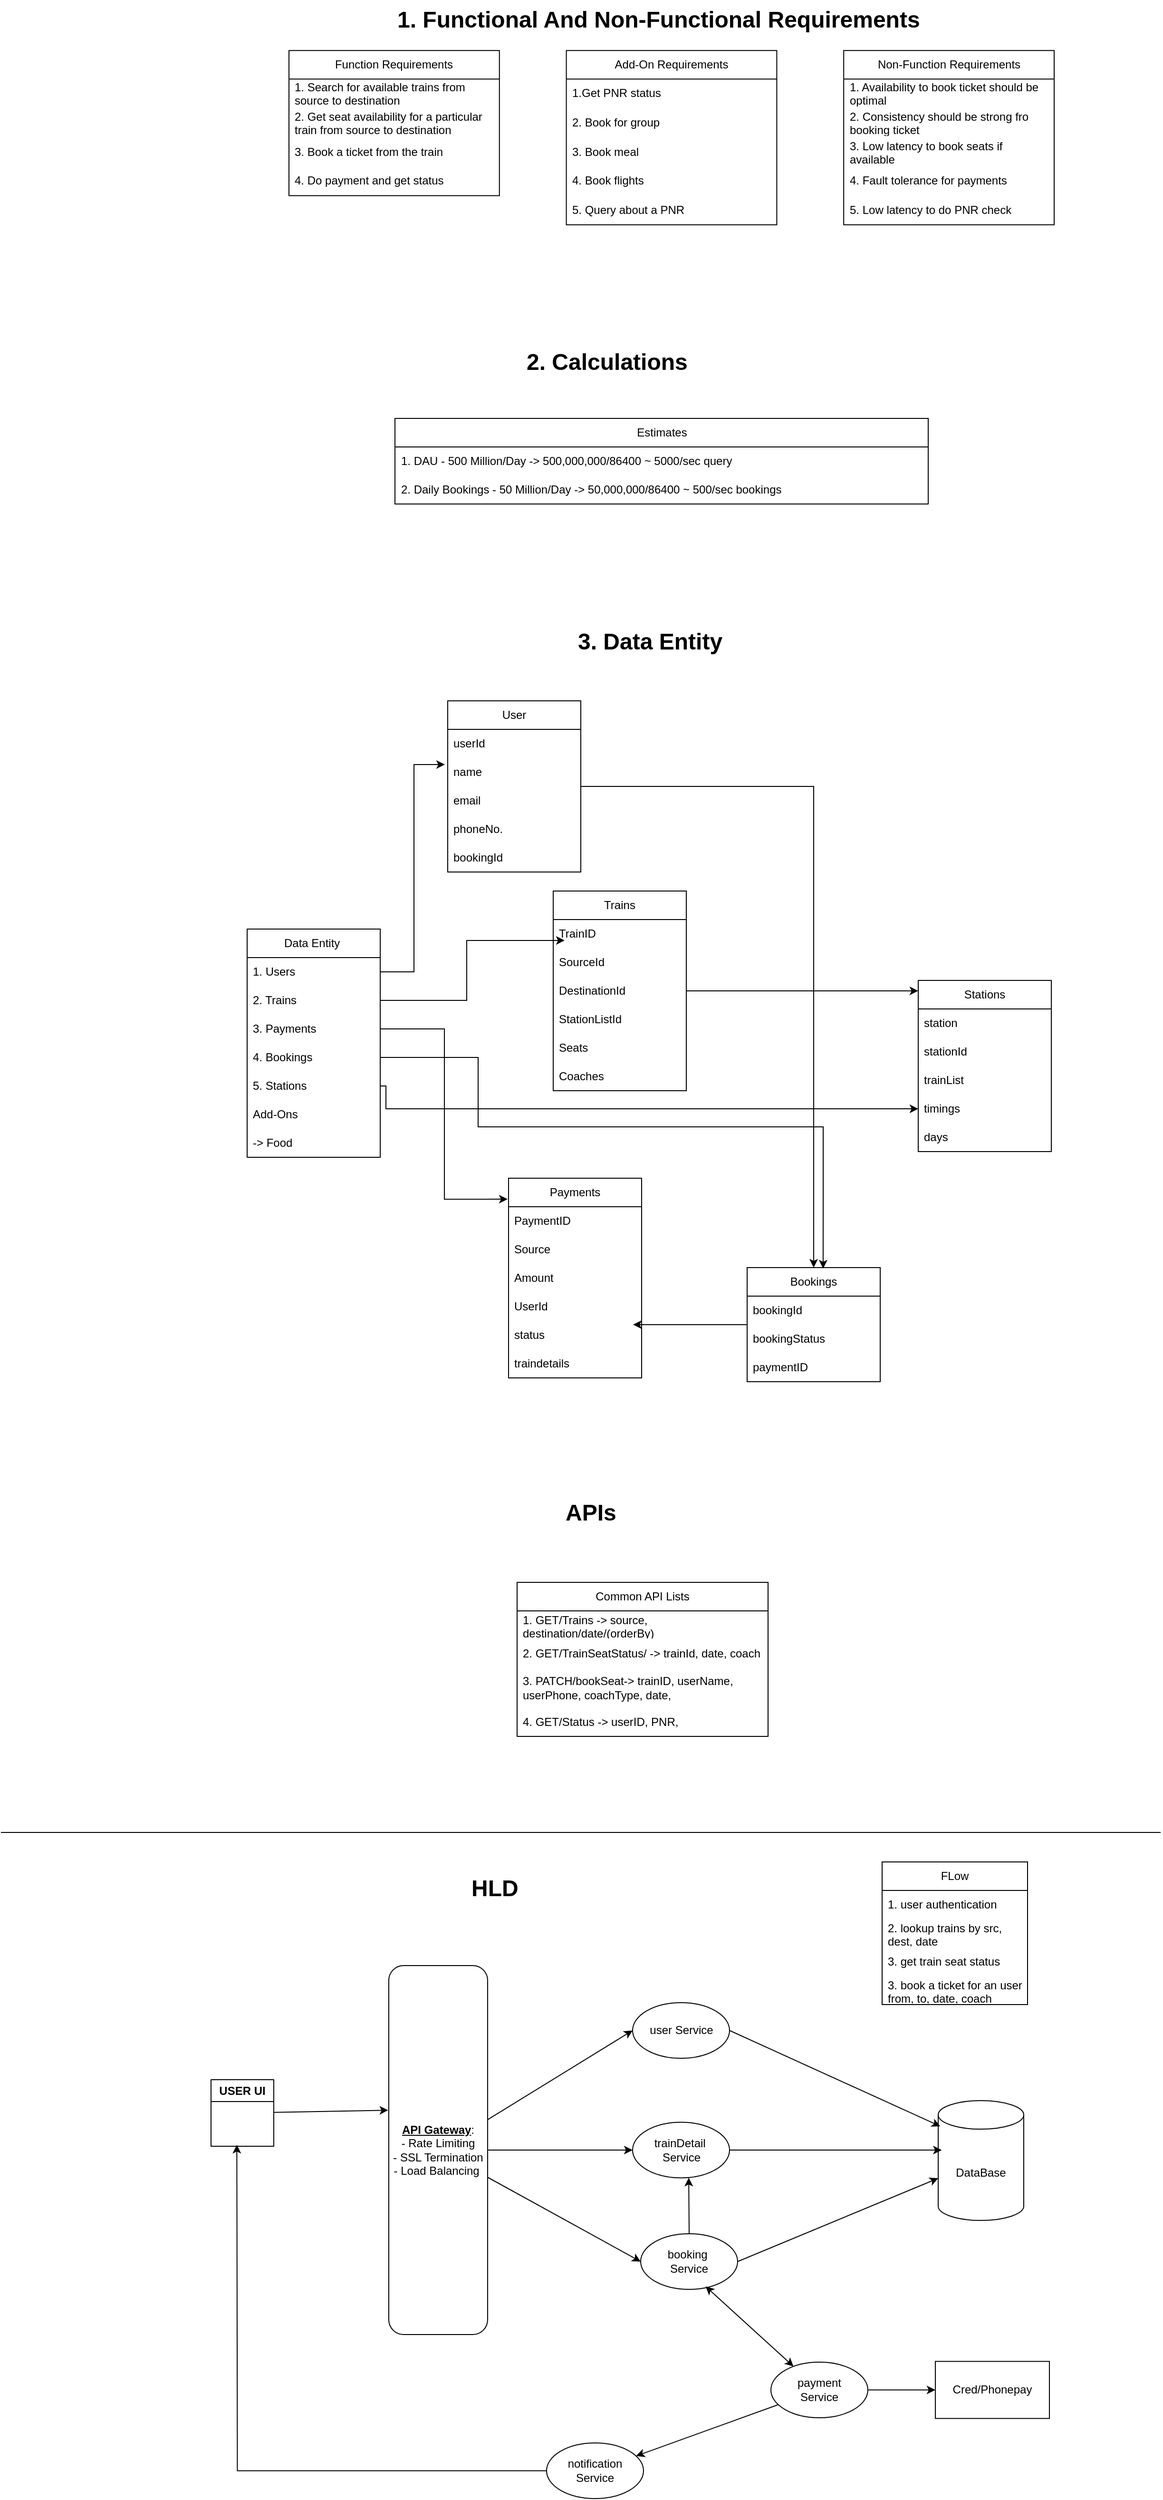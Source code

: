 <mxfile version="24.7.7">
  <diagram name="Page-1" id="ziR5YmkdtFhVkOkooitK">
    <mxGraphModel dx="4524" dy="660" grid="0" gridSize="10" guides="1" tooltips="1" connect="1" arrows="1" fold="1" page="1" pageScale="1" pageWidth="3300" pageHeight="4681" math="0" shadow="0">
      <root>
        <mxCell id="0" />
        <mxCell id="1" parent="0" />
        <mxCell id="uLvLsIyplxPANy-cenuT-41" value="" style="group" vertex="1" connectable="0" parent="1">
          <mxGeometry x="299" y="23" width="805" height="237" as="geometry" />
        </mxCell>
        <mxCell id="uLvLsIyplxPANy-cenuT-1" value="Function Requirements" style="swimlane;fontStyle=0;childLayout=stackLayout;horizontal=1;startSize=30;horizontalStack=0;resizeParent=1;resizeParentMax=0;resizeLast=0;collapsible=1;marginBottom=0;whiteSpace=wrap;html=1;" vertex="1" parent="uLvLsIyplxPANy-cenuT-41">
          <mxGeometry y="53.121" width="221.401" height="152.586" as="geometry">
            <mxRectangle x="553" y="134" width="155" height="30" as="alternateBounds" />
          </mxGeometry>
        </mxCell>
        <mxCell id="uLvLsIyplxPANy-cenuT-2" value="1. Search for available trains from source to destination&lt;div&gt;&lt;br&gt;&lt;/div&gt;" style="text;strokeColor=none;fillColor=none;align=left;verticalAlign=middle;spacingLeft=4;spacingRight=4;overflow=hidden;points=[[0,0.5],[1,0.5]];portConstraint=eastwest;rotatable=0;whiteSpace=wrap;html=1;" vertex="1" parent="uLvLsIyplxPANy-cenuT-1">
          <mxGeometry y="30" width="221.401" height="30.647" as="geometry" />
        </mxCell>
        <mxCell id="uLvLsIyplxPANy-cenuT-3" value="2. Get seat availability for a particular train from source to destination" style="text;strokeColor=none;fillColor=none;align=left;verticalAlign=middle;spacingLeft=4;spacingRight=4;overflow=hidden;points=[[0,0.5],[1,0.5]];portConstraint=eastwest;rotatable=0;whiteSpace=wrap;html=1;" vertex="1" parent="uLvLsIyplxPANy-cenuT-1">
          <mxGeometry y="60.647" width="221.401" height="30.647" as="geometry" />
        </mxCell>
        <mxCell id="uLvLsIyplxPANy-cenuT-10" value="3. Book a ticket from the train" style="text;strokeColor=none;fillColor=none;align=left;verticalAlign=middle;spacingLeft=4;spacingRight=4;overflow=hidden;points=[[0,0.5],[1,0.5]];portConstraint=eastwest;rotatable=0;whiteSpace=wrap;html=1;" vertex="1" parent="uLvLsIyplxPANy-cenuT-1">
          <mxGeometry y="91.293" width="221.401" height="30.647" as="geometry" />
        </mxCell>
        <mxCell id="uLvLsIyplxPANy-cenuT-12" value="4. Do payment and get status" style="text;strokeColor=none;fillColor=none;align=left;verticalAlign=middle;spacingLeft=4;spacingRight=4;overflow=hidden;points=[[0,0.5],[1,0.5]];portConstraint=eastwest;rotatable=0;whiteSpace=wrap;html=1;" vertex="1" parent="uLvLsIyplxPANy-cenuT-1">
          <mxGeometry y="121.94" width="221.401" height="30.647" as="geometry" />
        </mxCell>
        <mxCell id="uLvLsIyplxPANy-cenuT-15" value="Add-On Requirements" style="swimlane;fontStyle=0;childLayout=stackLayout;horizontal=1;startSize=30;horizontalStack=0;resizeParent=1;resizeParentMax=0;resizeLast=0;collapsible=1;marginBottom=0;whiteSpace=wrap;html=1;" vertex="1" parent="uLvLsIyplxPANy-cenuT-41">
          <mxGeometry x="291.8" y="53.121" width="221.401" height="183.233" as="geometry">
            <mxRectangle x="553" y="134" width="155" height="30" as="alternateBounds" />
          </mxGeometry>
        </mxCell>
        <mxCell id="uLvLsIyplxPANy-cenuT-16" value="&lt;div&gt;1.Get PNR status&lt;/div&gt;" style="text;strokeColor=none;fillColor=none;align=left;verticalAlign=middle;spacingLeft=4;spacingRight=4;overflow=hidden;points=[[0,0.5],[1,0.5]];portConstraint=eastwest;rotatable=0;whiteSpace=wrap;html=1;" vertex="1" parent="uLvLsIyplxPANy-cenuT-15">
          <mxGeometry y="30" width="221.401" height="30.647" as="geometry" />
        </mxCell>
        <mxCell id="uLvLsIyplxPANy-cenuT-17" value="2. Book for group" style="text;strokeColor=none;fillColor=none;align=left;verticalAlign=middle;spacingLeft=4;spacingRight=4;overflow=hidden;points=[[0,0.5],[1,0.5]];portConstraint=eastwest;rotatable=0;whiteSpace=wrap;html=1;" vertex="1" parent="uLvLsIyplxPANy-cenuT-15">
          <mxGeometry y="60.647" width="221.401" height="30.647" as="geometry" />
        </mxCell>
        <mxCell id="uLvLsIyplxPANy-cenuT-18" value="3. Book meal" style="text;strokeColor=none;fillColor=none;align=left;verticalAlign=middle;spacingLeft=4;spacingRight=4;overflow=hidden;points=[[0,0.5],[1,0.5]];portConstraint=eastwest;rotatable=0;whiteSpace=wrap;html=1;" vertex="1" parent="uLvLsIyplxPANy-cenuT-15">
          <mxGeometry y="91.293" width="221.401" height="30.647" as="geometry" />
        </mxCell>
        <mxCell id="uLvLsIyplxPANy-cenuT-19" value="4. Book flights" style="text;strokeColor=none;fillColor=none;align=left;verticalAlign=middle;spacingLeft=4;spacingRight=4;overflow=hidden;points=[[0,0.5],[1,0.5]];portConstraint=eastwest;rotatable=0;whiteSpace=wrap;html=1;" vertex="1" parent="uLvLsIyplxPANy-cenuT-15">
          <mxGeometry y="121.94" width="221.401" height="30.647" as="geometry" />
        </mxCell>
        <mxCell id="uLvLsIyplxPANy-cenuT-22" value="5. Query about a PNR" style="text;strokeColor=none;fillColor=none;align=left;verticalAlign=middle;spacingLeft=4;spacingRight=4;overflow=hidden;points=[[0,0.5],[1,0.5]];portConstraint=eastwest;rotatable=0;whiteSpace=wrap;html=1;" vertex="1" parent="uLvLsIyplxPANy-cenuT-15">
          <mxGeometry y="152.586" width="221.401" height="30.647" as="geometry" />
        </mxCell>
        <mxCell id="uLvLsIyplxPANy-cenuT-23" value="Non-Function Requirements" style="swimlane;fontStyle=0;childLayout=stackLayout;horizontal=1;startSize=30;horizontalStack=0;resizeParent=1;resizeParentMax=0;resizeLast=0;collapsible=1;marginBottom=0;whiteSpace=wrap;html=1;" vertex="1" parent="uLvLsIyplxPANy-cenuT-41">
          <mxGeometry x="583.599" y="53.121" width="221.401" height="183.233" as="geometry">
            <mxRectangle x="553" y="134" width="155" height="30" as="alternateBounds" />
          </mxGeometry>
        </mxCell>
        <mxCell id="uLvLsIyplxPANy-cenuT-24" value="&lt;div&gt;1. Availability to book ticket should be optimal&lt;/div&gt;" style="text;strokeColor=none;fillColor=none;align=left;verticalAlign=middle;spacingLeft=4;spacingRight=4;overflow=hidden;points=[[0,0.5],[1,0.5]];portConstraint=eastwest;rotatable=0;whiteSpace=wrap;html=1;" vertex="1" parent="uLvLsIyplxPANy-cenuT-23">
          <mxGeometry y="30" width="221.401" height="30.647" as="geometry" />
        </mxCell>
        <mxCell id="uLvLsIyplxPANy-cenuT-25" value="2. Consistency should be strong fro booking ticket" style="text;strokeColor=none;fillColor=none;align=left;verticalAlign=middle;spacingLeft=4;spacingRight=4;overflow=hidden;points=[[0,0.5],[1,0.5]];portConstraint=eastwest;rotatable=0;whiteSpace=wrap;html=1;" vertex="1" parent="uLvLsIyplxPANy-cenuT-23">
          <mxGeometry y="60.647" width="221.401" height="30.647" as="geometry" />
        </mxCell>
        <mxCell id="uLvLsIyplxPANy-cenuT-26" value="3. Low latency to book seats if available&amp;nbsp;" style="text;strokeColor=none;fillColor=none;align=left;verticalAlign=middle;spacingLeft=4;spacingRight=4;overflow=hidden;points=[[0,0.5],[1,0.5]];portConstraint=eastwest;rotatable=0;whiteSpace=wrap;html=1;" vertex="1" parent="uLvLsIyplxPANy-cenuT-23">
          <mxGeometry y="91.293" width="221.401" height="30.647" as="geometry" />
        </mxCell>
        <mxCell id="uLvLsIyplxPANy-cenuT-27" value="4. Fault tolerance for payments" style="text;strokeColor=none;fillColor=none;align=left;verticalAlign=middle;spacingLeft=4;spacingRight=4;overflow=hidden;points=[[0,0.5],[1,0.5]];portConstraint=eastwest;rotatable=0;whiteSpace=wrap;html=1;" vertex="1" parent="uLvLsIyplxPANy-cenuT-23">
          <mxGeometry y="121.94" width="221.401" height="30.647" as="geometry" />
        </mxCell>
        <mxCell id="uLvLsIyplxPANy-cenuT-28" value="5. Low latency to do PNR check" style="text;strokeColor=none;fillColor=none;align=left;verticalAlign=middle;spacingLeft=4;spacingRight=4;overflow=hidden;points=[[0,0.5],[1,0.5]];portConstraint=eastwest;rotatable=0;whiteSpace=wrap;html=1;" vertex="1" parent="uLvLsIyplxPANy-cenuT-23">
          <mxGeometry y="152.586" width="221.401" height="30.647" as="geometry" />
        </mxCell>
        <mxCell id="uLvLsIyplxPANy-cenuT-40" value="&lt;h1 style=&quot;margin-top: 0px;&quot;&gt;1. Functional And Non-Functional Requirements&lt;/h1&gt;" style="text;html=1;whiteSpace=wrap;overflow=hidden;rounded=0;movable=0;resizable=0;rotatable=0;deletable=0;editable=0;locked=1;connectable=0;" vertex="1" parent="uLvLsIyplxPANy-cenuT-41">
          <mxGeometry x="112" width="571" height="120" as="geometry" />
        </mxCell>
        <mxCell id="uLvLsIyplxPANy-cenuT-136" value="" style="group" vertex="1" connectable="0" parent="1">
          <mxGeometry x="255" y="677" width="846" height="799" as="geometry" />
        </mxCell>
        <mxCell id="uLvLsIyplxPANy-cenuT-47" value="&lt;h1 style=&quot;margin-top: 0px;&quot;&gt;3. Data Entity&lt;/h1&gt;" style="text;html=1;whiteSpace=wrap;overflow=hidden;rounded=0;" vertex="1" parent="uLvLsIyplxPANy-cenuT-136">
          <mxGeometry x="346" width="180" height="120" as="geometry" />
        </mxCell>
        <mxCell id="uLvLsIyplxPANy-cenuT-51" value="Data Entity&amp;nbsp;" style="swimlane;fontStyle=0;childLayout=stackLayout;horizontal=1;startSize=30;horizontalStack=0;resizeParent=1;resizeParentMax=0;resizeLast=0;collapsible=1;marginBottom=0;whiteSpace=wrap;html=1;" vertex="1" parent="uLvLsIyplxPANy-cenuT-136">
          <mxGeometry y="323" width="140" height="240" as="geometry" />
        </mxCell>
        <mxCell id="uLvLsIyplxPANy-cenuT-52" value="1. Users" style="text;strokeColor=none;fillColor=none;align=left;verticalAlign=middle;spacingLeft=4;spacingRight=4;overflow=hidden;points=[[0,0.5],[1,0.5]];portConstraint=eastwest;rotatable=0;whiteSpace=wrap;html=1;" vertex="1" parent="uLvLsIyplxPANy-cenuT-51">
          <mxGeometry y="30" width="140" height="30" as="geometry" />
        </mxCell>
        <mxCell id="uLvLsIyplxPANy-cenuT-55" value="2. Trains" style="text;strokeColor=none;fillColor=none;align=left;verticalAlign=middle;spacingLeft=4;spacingRight=4;overflow=hidden;points=[[0,0.5],[1,0.5]];portConstraint=eastwest;rotatable=0;whiteSpace=wrap;html=1;" vertex="1" parent="uLvLsIyplxPANy-cenuT-51">
          <mxGeometry y="60" width="140" height="30" as="geometry" />
        </mxCell>
        <mxCell id="uLvLsIyplxPANy-cenuT-56" value="3. Payments" style="text;strokeColor=none;fillColor=none;align=left;verticalAlign=middle;spacingLeft=4;spacingRight=4;overflow=hidden;points=[[0,0.5],[1,0.5]];portConstraint=eastwest;rotatable=0;whiteSpace=wrap;html=1;" vertex="1" parent="uLvLsIyplxPANy-cenuT-51">
          <mxGeometry y="90" width="140" height="30" as="geometry" />
        </mxCell>
        <mxCell id="uLvLsIyplxPANy-cenuT-53" value="4. Bookings" style="text;strokeColor=none;fillColor=none;align=left;verticalAlign=middle;spacingLeft=4;spacingRight=4;overflow=hidden;points=[[0,0.5],[1,0.5]];portConstraint=eastwest;rotatable=0;whiteSpace=wrap;html=1;" vertex="1" parent="uLvLsIyplxPANy-cenuT-51">
          <mxGeometry y="120" width="140" height="30" as="geometry" />
        </mxCell>
        <mxCell id="uLvLsIyplxPANy-cenuT-84" value="5. Stations" style="text;strokeColor=none;fillColor=none;align=left;verticalAlign=middle;spacingLeft=4;spacingRight=4;overflow=hidden;points=[[0,0.5],[1,0.5]];portConstraint=eastwest;rotatable=0;whiteSpace=wrap;html=1;" vertex="1" parent="uLvLsIyplxPANy-cenuT-51">
          <mxGeometry y="150" width="140" height="30" as="geometry" />
        </mxCell>
        <mxCell id="uLvLsIyplxPANy-cenuT-54" value="Add-Ons" style="text;strokeColor=none;fillColor=none;align=left;verticalAlign=middle;spacingLeft=4;spacingRight=4;overflow=hidden;points=[[0,0.5],[1,0.5]];portConstraint=eastwest;rotatable=0;whiteSpace=wrap;html=1;" vertex="1" parent="uLvLsIyplxPANy-cenuT-51">
          <mxGeometry y="180" width="140" height="30" as="geometry" />
        </mxCell>
        <mxCell id="uLvLsIyplxPANy-cenuT-57" value="-&amp;gt; Food&lt;span style=&quot;color: rgba(0, 0, 0, 0); font-family: monospace; font-size: 0px; text-wrap: nowrap;&quot;&gt;%3CmxGraphModel%3E%3Croot%3E%3CmxCell%20id%3D%220%22%2F%3E%3CmxCell%20id%3D%221%22%20parent%3D%220%22%2F%3E%3CmxCell%20id%3D%222%22%20value%3D%22%26lt%3Bh1%20style%3D%26quot%3Bmargin-top%3A%200px%3B%26quot%3B%26gt%3B2.%20Calculations%26lt%3B%2Fh1%26gt%3B%22%20style%3D%22text%3Bhtml%3D1%3BwhiteSpace%3Dwrap%3Boverflow%3Dhidden%3Brounded%3D0%3B%22%20vertex%3D%221%22%20parent%3D%221%22%3E%3CmxGeometry%20x%3D%22546%22%20y%3D%22352%22%20width%3D%22180%22%20height%3D%22120%22%20as%3D%22geometry%22%2F%3E%3C%2FmxCell%3E%3CmxCell%20id%3D%223%22%20value%3D%22Estimates%22%20style%3D%22swimlane%3BfontStyle%3D0%3BchildLayout%3DstackLayout%3Bhorizontal%3D1%3BstartSize%3D30%3BhorizontalStack%3D0%3BresizeParent%3D1%3BresizeParentMax%3D0%3BresizeLast%3D0%3Bcollapsible%3D1%3BmarginBottom%3D0%3BwhiteSpace%3Dwrap%3Bhtml%3D1%3B%22%20vertex%3D%221%22%20parent%3D%221%22%3E%3CmxGeometry%20x%3D%22410%22%20y%3D%22432%22%20width%3D%22561%22%20height%3D%2290%22%20as%3D%22geometry%22%2F%3E%3C%2FmxCell%3E%3CmxCell%20id%3D%224%22%20value%3D%221.%20DAU%20-%20500%20Million%2FDay%20-%26amp%3Bgt%3B%20500%2C000%2C000%2F86400%20~%205000%2Fsec%20query%22%20style%3D%22text%3BstrokeColor%3Dnone%3BfillColor%3Dnone%3Balign%3Dleft%3BverticalAlign%3Dmiddle%3BspacingLeft%3D4%3BspacingRight%3D4%3Boverflow%3Dhidden%3Bpoints%3D%5B%5B0%2C0.5%5D%2C%5B1%2C0.5%5D%5D%3BportConstraint%3Deastwest%3Brotatable%3D0%3BwhiteSpace%3Dwrap%3Bhtml%3D1%3B%22%20vertex%3D%221%22%20parent%3D%223%22%3E%3CmxGeometry%20y%3D%2230%22%20width%3D%22561%22%20height%3D%2230%22%20as%3D%22geometry%22%2F%3E%3C%2FmxCell%3E%3CmxCell%20id%3D%225%22%20value%3D%222.%20Daily%20Bookings%20-%2050%20Million%2FDay%20-%26amp%3Bgt%3B%2050%2C000%2C000%2F86400%20~%20500%2Fsec%20bookings%22%20style%3D%22text%3BstrokeColor%3Dnone%3BfillColor%3Dnone%3Balign%3Dleft%3BverticalAlign%3Dmiddle%3BspacingLeft%3D4%3BspacingRight%3D4%3Boverflow%3Dhidden%3Bpoints%3D%5B%5B0%2C0.5%5D%2C%5B1%2C0.5%5D%5D%3BportConstraint%3Deastwest%3Brotatable%3D0%3BwhiteSpace%3Dwrap%3Bhtml%3D1%3B%22%20vertex%3D%221%22%20parent%3D%223%22%3E%3CmxGeometry%20y%3D%2260%22%20width%3D%22561%22%20height%3D%2230%22%20as%3D%22geometry%22%2F%3E%3C%2FmxCell%3E%3C%2Froot%3E%3C%2FmxGraphModel%3E&lt;/span&gt;" style="text;strokeColor=none;fillColor=none;align=left;verticalAlign=middle;spacingLeft=4;spacingRight=4;overflow=hidden;points=[[0,0.5],[1,0.5]];portConstraint=eastwest;rotatable=0;whiteSpace=wrap;html=1;" vertex="1" parent="uLvLsIyplxPANy-cenuT-51">
          <mxGeometry y="210" width="140" height="30" as="geometry" />
        </mxCell>
        <mxCell id="uLvLsIyplxPANy-cenuT-127" style="edgeStyle=orthogonalEdgeStyle;rounded=0;orthogonalLoop=1;jettySize=auto;html=1;" edge="1" parent="uLvLsIyplxPANy-cenuT-136" source="uLvLsIyplxPANy-cenuT-74" target="uLvLsIyplxPANy-cenuT-108">
          <mxGeometry relative="1" as="geometry">
            <mxPoint x="586" y="672" as="targetPoint" />
          </mxGeometry>
        </mxCell>
        <mxCell id="uLvLsIyplxPANy-cenuT-74" value="User" style="swimlane;fontStyle=0;childLayout=stackLayout;horizontal=1;startSize=30;horizontalStack=0;resizeParent=1;resizeParentMax=0;resizeLast=0;collapsible=1;marginBottom=0;whiteSpace=wrap;html=1;" vertex="1" parent="uLvLsIyplxPANy-cenuT-136">
          <mxGeometry x="211" y="83" width="140" height="180" as="geometry" />
        </mxCell>
        <mxCell id="uLvLsIyplxPANy-cenuT-78" value="userId" style="text;strokeColor=none;fillColor=none;align=left;verticalAlign=middle;spacingLeft=4;spacingRight=4;overflow=hidden;points=[[0,0.5],[1,0.5]];portConstraint=eastwest;rotatable=0;whiteSpace=wrap;html=1;" vertex="1" parent="uLvLsIyplxPANy-cenuT-74">
          <mxGeometry y="30" width="140" height="30" as="geometry" />
        </mxCell>
        <mxCell id="uLvLsIyplxPANy-cenuT-75" value="name" style="text;strokeColor=none;fillColor=none;align=left;verticalAlign=middle;spacingLeft=4;spacingRight=4;overflow=hidden;points=[[0,0.5],[1,0.5]];portConstraint=eastwest;rotatable=0;whiteSpace=wrap;html=1;" vertex="1" parent="uLvLsIyplxPANy-cenuT-74">
          <mxGeometry y="60" width="140" height="30" as="geometry" />
        </mxCell>
        <mxCell id="uLvLsIyplxPANy-cenuT-76" value="email" style="text;strokeColor=none;fillColor=none;align=left;verticalAlign=middle;spacingLeft=4;spacingRight=4;overflow=hidden;points=[[0,0.5],[1,0.5]];portConstraint=eastwest;rotatable=0;whiteSpace=wrap;html=1;" vertex="1" parent="uLvLsIyplxPANy-cenuT-74">
          <mxGeometry y="90" width="140" height="30" as="geometry" />
        </mxCell>
        <mxCell id="uLvLsIyplxPANy-cenuT-114" value="phoneNo." style="text;strokeColor=none;fillColor=none;align=left;verticalAlign=middle;spacingLeft=4;spacingRight=4;overflow=hidden;points=[[0,0.5],[1,0.5]];portConstraint=eastwest;rotatable=0;whiteSpace=wrap;html=1;" vertex="1" parent="uLvLsIyplxPANy-cenuT-74">
          <mxGeometry y="120" width="140" height="30" as="geometry" />
        </mxCell>
        <mxCell id="uLvLsIyplxPANy-cenuT-77" value="bookingId" style="text;strokeColor=none;fillColor=none;align=left;verticalAlign=middle;spacingLeft=4;spacingRight=4;overflow=hidden;points=[[0,0.5],[1,0.5]];portConstraint=eastwest;rotatable=0;whiteSpace=wrap;html=1;" vertex="1" parent="uLvLsIyplxPANy-cenuT-74">
          <mxGeometry y="150" width="140" height="30" as="geometry" />
        </mxCell>
        <mxCell id="uLvLsIyplxPANy-cenuT-79" value="Trains" style="swimlane;fontStyle=0;childLayout=stackLayout;horizontal=1;startSize=30;horizontalStack=0;resizeParent=1;resizeParentMax=0;resizeLast=0;collapsible=1;marginBottom=0;whiteSpace=wrap;html=1;" vertex="1" parent="uLvLsIyplxPANy-cenuT-136">
          <mxGeometry x="322" y="283" width="140" height="210" as="geometry" />
        </mxCell>
        <mxCell id="uLvLsIyplxPANy-cenuT-80" value="TrainID" style="text;strokeColor=none;fillColor=none;align=left;verticalAlign=middle;spacingLeft=4;spacingRight=4;overflow=hidden;points=[[0,0.5],[1,0.5]];portConstraint=eastwest;rotatable=0;whiteSpace=wrap;html=1;" vertex="1" parent="uLvLsIyplxPANy-cenuT-79">
          <mxGeometry y="30" width="140" height="30" as="geometry" />
        </mxCell>
        <mxCell id="uLvLsIyplxPANy-cenuT-81" value="SourceId" style="text;strokeColor=none;fillColor=none;align=left;verticalAlign=middle;spacingLeft=4;spacingRight=4;overflow=hidden;points=[[0,0.5],[1,0.5]];portConstraint=eastwest;rotatable=0;whiteSpace=wrap;html=1;" vertex="1" parent="uLvLsIyplxPANy-cenuT-79">
          <mxGeometry y="60" width="140" height="30" as="geometry" />
        </mxCell>
        <mxCell id="uLvLsIyplxPANy-cenuT-82" value="DestinationId" style="text;strokeColor=none;fillColor=none;align=left;verticalAlign=middle;spacingLeft=4;spacingRight=4;overflow=hidden;points=[[0,0.5],[1,0.5]];portConstraint=eastwest;rotatable=0;whiteSpace=wrap;html=1;" vertex="1" parent="uLvLsIyplxPANy-cenuT-79">
          <mxGeometry y="90" width="140" height="30" as="geometry" />
        </mxCell>
        <mxCell id="uLvLsIyplxPANy-cenuT-83" value="StationListId" style="text;strokeColor=none;fillColor=none;align=left;verticalAlign=middle;spacingLeft=4;spacingRight=4;overflow=hidden;points=[[0,0.5],[1,0.5]];portConstraint=eastwest;rotatable=0;whiteSpace=wrap;html=1;" vertex="1" parent="uLvLsIyplxPANy-cenuT-79">
          <mxGeometry y="120" width="140" height="30" as="geometry" />
        </mxCell>
        <mxCell id="uLvLsIyplxPANy-cenuT-85" value="Seats" style="text;strokeColor=none;fillColor=none;align=left;verticalAlign=middle;spacingLeft=4;spacingRight=4;overflow=hidden;points=[[0,0.5],[1,0.5]];portConstraint=eastwest;rotatable=0;whiteSpace=wrap;html=1;" vertex="1" parent="uLvLsIyplxPANy-cenuT-79">
          <mxGeometry y="150" width="140" height="30" as="geometry" />
        </mxCell>
        <mxCell id="uLvLsIyplxPANy-cenuT-92" value="Coaches" style="text;strokeColor=none;fillColor=none;align=left;verticalAlign=middle;spacingLeft=4;spacingRight=4;overflow=hidden;points=[[0,0.5],[1,0.5]];portConstraint=eastwest;rotatable=0;whiteSpace=wrap;html=1;" vertex="1" parent="uLvLsIyplxPANy-cenuT-79">
          <mxGeometry y="180" width="140" height="30" as="geometry" />
        </mxCell>
        <mxCell id="uLvLsIyplxPANy-cenuT-94" value="Payments" style="swimlane;fontStyle=0;childLayout=stackLayout;horizontal=1;startSize=30;horizontalStack=0;resizeParent=1;resizeParentMax=0;resizeLast=0;collapsible=1;marginBottom=0;whiteSpace=wrap;html=1;" vertex="1" parent="uLvLsIyplxPANy-cenuT-136">
          <mxGeometry x="275" y="585" width="140" height="210" as="geometry" />
        </mxCell>
        <mxCell id="uLvLsIyplxPANy-cenuT-95" value="PaymentID" style="text;strokeColor=none;fillColor=none;align=left;verticalAlign=middle;spacingLeft=4;spacingRight=4;overflow=hidden;points=[[0,0.5],[1,0.5]];portConstraint=eastwest;rotatable=0;whiteSpace=wrap;html=1;" vertex="1" parent="uLvLsIyplxPANy-cenuT-94">
          <mxGeometry y="30" width="140" height="30" as="geometry" />
        </mxCell>
        <mxCell id="uLvLsIyplxPANy-cenuT-96" value="Source" style="text;strokeColor=none;fillColor=none;align=left;verticalAlign=middle;spacingLeft=4;spacingRight=4;overflow=hidden;points=[[0,0.5],[1,0.5]];portConstraint=eastwest;rotatable=0;whiteSpace=wrap;html=1;" vertex="1" parent="uLvLsIyplxPANy-cenuT-94">
          <mxGeometry y="60" width="140" height="30" as="geometry" />
        </mxCell>
        <mxCell id="uLvLsIyplxPANy-cenuT-97" value="Amount" style="text;strokeColor=none;fillColor=none;align=left;verticalAlign=middle;spacingLeft=4;spacingRight=4;overflow=hidden;points=[[0,0.5],[1,0.5]];portConstraint=eastwest;rotatable=0;whiteSpace=wrap;html=1;" vertex="1" parent="uLvLsIyplxPANy-cenuT-94">
          <mxGeometry y="90" width="140" height="30" as="geometry" />
        </mxCell>
        <mxCell id="uLvLsIyplxPANy-cenuT-98" value="UserId" style="text;strokeColor=none;fillColor=none;align=left;verticalAlign=middle;spacingLeft=4;spacingRight=4;overflow=hidden;points=[[0,0.5],[1,0.5]];portConstraint=eastwest;rotatable=0;whiteSpace=wrap;html=1;" vertex="1" parent="uLvLsIyplxPANy-cenuT-94">
          <mxGeometry y="120" width="140" height="30" as="geometry" />
        </mxCell>
        <mxCell id="uLvLsIyplxPANy-cenuT-99" value="status" style="text;strokeColor=none;fillColor=none;align=left;verticalAlign=middle;spacingLeft=4;spacingRight=4;overflow=hidden;points=[[0,0.5],[1,0.5]];portConstraint=eastwest;rotatable=0;whiteSpace=wrap;html=1;" vertex="1" parent="uLvLsIyplxPANy-cenuT-94">
          <mxGeometry y="150" width="140" height="30" as="geometry" />
        </mxCell>
        <mxCell id="uLvLsIyplxPANy-cenuT-100" value="traindetails" style="text;strokeColor=none;fillColor=none;align=left;verticalAlign=middle;spacingLeft=4;spacingRight=4;overflow=hidden;points=[[0,0.5],[1,0.5]];portConstraint=eastwest;rotatable=0;whiteSpace=wrap;html=1;" vertex="1" parent="uLvLsIyplxPANy-cenuT-94">
          <mxGeometry y="180" width="140" height="30" as="geometry" />
        </mxCell>
        <mxCell id="uLvLsIyplxPANy-cenuT-101" value="Stations" style="swimlane;fontStyle=0;childLayout=stackLayout;horizontal=1;startSize=30;horizontalStack=0;resizeParent=1;resizeParentMax=0;resizeLast=0;collapsible=1;marginBottom=0;whiteSpace=wrap;html=1;" vertex="1" parent="uLvLsIyplxPANy-cenuT-136">
          <mxGeometry x="706" y="377" width="140" height="180" as="geometry" />
        </mxCell>
        <mxCell id="uLvLsIyplxPANy-cenuT-102" value="station" style="text;strokeColor=none;fillColor=none;align=left;verticalAlign=middle;spacingLeft=4;spacingRight=4;overflow=hidden;points=[[0,0.5],[1,0.5]];portConstraint=eastwest;rotatable=0;whiteSpace=wrap;html=1;" vertex="1" parent="uLvLsIyplxPANy-cenuT-101">
          <mxGeometry y="30" width="140" height="30" as="geometry" />
        </mxCell>
        <mxCell id="uLvLsIyplxPANy-cenuT-103" value="stationId" style="text;strokeColor=none;fillColor=none;align=left;verticalAlign=middle;spacingLeft=4;spacingRight=4;overflow=hidden;points=[[0,0.5],[1,0.5]];portConstraint=eastwest;rotatable=0;whiteSpace=wrap;html=1;" vertex="1" parent="uLvLsIyplxPANy-cenuT-101">
          <mxGeometry y="60" width="140" height="30" as="geometry" />
        </mxCell>
        <mxCell id="uLvLsIyplxPANy-cenuT-104" value="trainList" style="text;strokeColor=none;fillColor=none;align=left;verticalAlign=middle;spacingLeft=4;spacingRight=4;overflow=hidden;points=[[0,0.5],[1,0.5]];portConstraint=eastwest;rotatable=0;whiteSpace=wrap;html=1;" vertex="1" parent="uLvLsIyplxPANy-cenuT-101">
          <mxGeometry y="90" width="140" height="30" as="geometry" />
        </mxCell>
        <mxCell id="uLvLsIyplxPANy-cenuT-105" value="timings" style="text;strokeColor=none;fillColor=none;align=left;verticalAlign=middle;spacingLeft=4;spacingRight=4;overflow=hidden;points=[[0,0.5],[1,0.5]];portConstraint=eastwest;rotatable=0;whiteSpace=wrap;html=1;" vertex="1" parent="uLvLsIyplxPANy-cenuT-101">
          <mxGeometry y="120" width="140" height="30" as="geometry" />
        </mxCell>
        <mxCell id="uLvLsIyplxPANy-cenuT-106" value="days" style="text;strokeColor=none;fillColor=none;align=left;verticalAlign=middle;spacingLeft=4;spacingRight=4;overflow=hidden;points=[[0,0.5],[1,0.5]];portConstraint=eastwest;rotatable=0;whiteSpace=wrap;html=1;" vertex="1" parent="uLvLsIyplxPANy-cenuT-101">
          <mxGeometry y="150" width="140" height="30" as="geometry" />
        </mxCell>
        <mxCell id="uLvLsIyplxPANy-cenuT-108" value="Bookings" style="swimlane;fontStyle=0;childLayout=stackLayout;horizontal=1;startSize=30;horizontalStack=0;resizeParent=1;resizeParentMax=0;resizeLast=0;collapsible=1;marginBottom=0;whiteSpace=wrap;html=1;" vertex="1" parent="uLvLsIyplxPANy-cenuT-136">
          <mxGeometry x="526" y="679" width="140" height="120" as="geometry" />
        </mxCell>
        <mxCell id="uLvLsIyplxPANy-cenuT-109" value="bookingId" style="text;strokeColor=none;fillColor=none;align=left;verticalAlign=middle;spacingLeft=4;spacingRight=4;overflow=hidden;points=[[0,0.5],[1,0.5]];portConstraint=eastwest;rotatable=0;whiteSpace=wrap;html=1;" vertex="1" parent="uLvLsIyplxPANy-cenuT-108">
          <mxGeometry y="30" width="140" height="30" as="geometry" />
        </mxCell>
        <mxCell id="uLvLsIyplxPANy-cenuT-110" value="bookingStatus" style="text;strokeColor=none;fillColor=none;align=left;verticalAlign=middle;spacingLeft=4;spacingRight=4;overflow=hidden;points=[[0,0.5],[1,0.5]];portConstraint=eastwest;rotatable=0;whiteSpace=wrap;html=1;" vertex="1" parent="uLvLsIyplxPANy-cenuT-108">
          <mxGeometry y="60" width="140" height="30" as="geometry" />
        </mxCell>
        <mxCell id="uLvLsIyplxPANy-cenuT-115" value="paymentID" style="text;strokeColor=none;fillColor=none;align=left;verticalAlign=middle;spacingLeft=4;spacingRight=4;overflow=hidden;points=[[0,0.5],[1,0.5]];portConstraint=eastwest;rotatable=0;whiteSpace=wrap;html=1;" vertex="1" parent="uLvLsIyplxPANy-cenuT-108">
          <mxGeometry y="90" width="140" height="30" as="geometry" />
        </mxCell>
        <mxCell id="uLvLsIyplxPANy-cenuT-122" style="edgeStyle=orthogonalEdgeStyle;rounded=0;orthogonalLoop=1;jettySize=auto;html=1;entryX=-0.021;entryY=0.233;entryDx=0;entryDy=0;entryPerimeter=0;" edge="1" parent="uLvLsIyplxPANy-cenuT-136" source="uLvLsIyplxPANy-cenuT-52" target="uLvLsIyplxPANy-cenuT-75">
          <mxGeometry relative="1" as="geometry" />
        </mxCell>
        <mxCell id="uLvLsIyplxPANy-cenuT-123" style="edgeStyle=orthogonalEdgeStyle;rounded=0;orthogonalLoop=1;jettySize=auto;html=1;entryX=0.086;entryY=0.733;entryDx=0;entryDy=0;entryPerimeter=0;" edge="1" parent="uLvLsIyplxPANy-cenuT-136" source="uLvLsIyplxPANy-cenuT-55" target="uLvLsIyplxPANy-cenuT-80">
          <mxGeometry relative="1" as="geometry" />
        </mxCell>
        <mxCell id="uLvLsIyplxPANy-cenuT-124" style="edgeStyle=orthogonalEdgeStyle;rounded=0;orthogonalLoop=1;jettySize=auto;html=1;entryX=-0.007;entryY=0.105;entryDx=0;entryDy=0;entryPerimeter=0;" edge="1" parent="uLvLsIyplxPANy-cenuT-136" source="uLvLsIyplxPANy-cenuT-56" target="uLvLsIyplxPANy-cenuT-94">
          <mxGeometry relative="1" as="geometry" />
        </mxCell>
        <mxCell id="uLvLsIyplxPANy-cenuT-125" style="edgeStyle=orthogonalEdgeStyle;rounded=0;orthogonalLoop=1;jettySize=auto;html=1;entryX=0.571;entryY=0.008;entryDx=0;entryDy=0;entryPerimeter=0;" edge="1" parent="uLvLsIyplxPANy-cenuT-136" source="uLvLsIyplxPANy-cenuT-53" target="uLvLsIyplxPANy-cenuT-108">
          <mxGeometry relative="1" as="geometry">
            <mxPoint x="588" y="583" as="targetPoint" />
            <Array as="points">
              <mxPoint x="243" y="458" />
              <mxPoint x="243" y="531" />
              <mxPoint x="606" y="531" />
              <mxPoint x="606" y="603" />
            </Array>
          </mxGeometry>
        </mxCell>
        <mxCell id="uLvLsIyplxPANy-cenuT-126" style="edgeStyle=orthogonalEdgeStyle;rounded=0;orthogonalLoop=1;jettySize=auto;html=1;entryX=0;entryY=0.5;entryDx=0;entryDy=0;" edge="1" parent="uLvLsIyplxPANy-cenuT-136" source="uLvLsIyplxPANy-cenuT-84" target="uLvLsIyplxPANy-cenuT-105">
          <mxGeometry relative="1" as="geometry">
            <Array as="points">
              <mxPoint x="146" y="488" />
              <mxPoint x="146" y="512" />
            </Array>
          </mxGeometry>
        </mxCell>
        <mxCell id="uLvLsIyplxPANy-cenuT-128" style="edgeStyle=orthogonalEdgeStyle;rounded=0;orthogonalLoop=1;jettySize=auto;html=1;entryX=0;entryY=0.061;entryDx=0;entryDy=0;entryPerimeter=0;" edge="1" parent="uLvLsIyplxPANy-cenuT-136" source="uLvLsIyplxPANy-cenuT-79" target="uLvLsIyplxPANy-cenuT-101">
          <mxGeometry relative="1" as="geometry" />
        </mxCell>
        <mxCell id="uLvLsIyplxPANy-cenuT-129" style="edgeStyle=orthogonalEdgeStyle;rounded=0;orthogonalLoop=1;jettySize=auto;html=1;entryX=0.936;entryY=0.133;entryDx=0;entryDy=0;entryPerimeter=0;" edge="1" parent="uLvLsIyplxPANy-cenuT-136" source="uLvLsIyplxPANy-cenuT-108" target="uLvLsIyplxPANy-cenuT-99">
          <mxGeometry relative="1" as="geometry" />
        </mxCell>
        <mxCell id="uLvLsIyplxPANy-cenuT-137" value="" style="group" vertex="1" connectable="0" parent="1">
          <mxGeometry x="410.5" y="383" width="561" height="170" as="geometry" />
        </mxCell>
        <mxCell id="uLvLsIyplxPANy-cenuT-42" value="&lt;h1 style=&quot;margin-top: 0px;&quot;&gt;2. Calculations&lt;/h1&gt;" style="text;html=1;whiteSpace=wrap;overflow=hidden;rounded=0;" vertex="1" parent="uLvLsIyplxPANy-cenuT-137">
          <mxGeometry x="136" width="180" height="120" as="geometry" />
        </mxCell>
        <mxCell id="uLvLsIyplxPANy-cenuT-43" value="Estimates" style="swimlane;fontStyle=0;childLayout=stackLayout;horizontal=1;startSize=30;horizontalStack=0;resizeParent=1;resizeParentMax=0;resizeLast=0;collapsible=1;marginBottom=0;whiteSpace=wrap;html=1;" vertex="1" parent="uLvLsIyplxPANy-cenuT-137">
          <mxGeometry y="80" width="561" height="90" as="geometry" />
        </mxCell>
        <mxCell id="uLvLsIyplxPANy-cenuT-44" value="1. DAU - 500 Million/Day -&amp;gt; 500,000,000/86400 ~ 5000/sec query" style="text;strokeColor=none;fillColor=none;align=left;verticalAlign=middle;spacingLeft=4;spacingRight=4;overflow=hidden;points=[[0,0.5],[1,0.5]];portConstraint=eastwest;rotatable=0;whiteSpace=wrap;html=1;" vertex="1" parent="uLvLsIyplxPANy-cenuT-43">
          <mxGeometry y="30" width="561" height="30" as="geometry" />
        </mxCell>
        <mxCell id="uLvLsIyplxPANy-cenuT-45" value="2. Daily Bookings - 50 Million/Day -&amp;gt; 50,000,000/86400 ~ 500/sec bookings" style="text;strokeColor=none;fillColor=none;align=left;verticalAlign=middle;spacingLeft=4;spacingRight=4;overflow=hidden;points=[[0,0.5],[1,0.5]];portConstraint=eastwest;rotatable=0;whiteSpace=wrap;html=1;" vertex="1" parent="uLvLsIyplxPANy-cenuT-43">
          <mxGeometry y="60" width="561" height="30" as="geometry" />
        </mxCell>
        <mxCell id="uLvLsIyplxPANy-cenuT-140" value="" style="group" vertex="1" connectable="0" parent="1">
          <mxGeometry x="539" y="1593" width="264" height="256" as="geometry" />
        </mxCell>
        <mxCell id="uLvLsIyplxPANy-cenuT-131" value="&lt;h1 style=&quot;margin-top: 0px;&quot;&gt;APIs&lt;/h1&gt;" style="text;html=1;whiteSpace=wrap;overflow=hidden;rounded=0;" vertex="1" parent="uLvLsIyplxPANy-cenuT-140">
          <mxGeometry x="49" width="180" height="120" as="geometry" />
        </mxCell>
        <mxCell id="uLvLsIyplxPANy-cenuT-132" value="Common API Lists" style="swimlane;fontStyle=0;childLayout=stackLayout;horizontal=1;startSize=30;horizontalStack=0;resizeParent=1;resizeParentMax=0;resizeLast=0;collapsible=1;marginBottom=0;whiteSpace=wrap;html=1;" vertex="1" parent="uLvLsIyplxPANy-cenuT-140">
          <mxGeometry y="94" width="264" height="162" as="geometry" />
        </mxCell>
        <mxCell id="uLvLsIyplxPANy-cenuT-133" value="1. GET/Trains -&amp;gt; source, destination/date/(orderBy)" style="text;strokeColor=none;fillColor=none;align=left;verticalAlign=middle;spacingLeft=4;spacingRight=4;overflow=hidden;points=[[0,0.5],[1,0.5]];portConstraint=eastwest;rotatable=0;whiteSpace=wrap;html=1;" vertex="1" parent="uLvLsIyplxPANy-cenuT-132">
          <mxGeometry y="30" width="264" height="30" as="geometry" />
        </mxCell>
        <mxCell id="uLvLsIyplxPANy-cenuT-134" value="2. GET/TrainSeatStatus/ -&amp;gt; trainId, date, coach" style="text;strokeColor=none;fillColor=none;align=left;verticalAlign=middle;spacingLeft=4;spacingRight=4;overflow=hidden;points=[[0,0.5],[1,0.5]];portConstraint=eastwest;rotatable=0;whiteSpace=wrap;html=1;" vertex="1" parent="uLvLsIyplxPANy-cenuT-132">
          <mxGeometry y="60" width="264" height="30" as="geometry" />
        </mxCell>
        <mxCell id="uLvLsIyplxPANy-cenuT-135" value="3. PATCH/bookSeat-&amp;gt; trainID, us&lt;span style=&quot;color: rgba(0, 0, 0, 0); font-family: monospace; font-size: 0px; text-wrap: nowrap;&quot;&gt;%3CmxGraphModel%3E%3Croot%3E%3CmxCell%20id%3D%220%22%2F%3E%3CmxCell%20id%3D%221%22%20parent%3D%220%22%2F%3E%3CmxCell%20id%3D%222%22%20value%3D%22bookingStatus%22%20style%3D%22text%3BstrokeColor%3Dnone%3BfillColor%3Dnone%3Balign%3Dleft%3BverticalAlign%3Dmiddle%3BspacingLeft%3D4%3BspacingRight%3D4%3Boverflow%3Dhidden%3Bpoints%3D%5B%5B0%2C0.5%5D%2C%5B1%2C0.5%5D%5D%3BportConstraint%3Deastwest%3Brotatable%3D0%3BwhiteSpace%3Dwrap%3Bhtml%3D1%3B%22%20vertex%3D%221%22%20parent%3D%221%22%3E%3CmxGeometry%20x%3D%22861%22%20y%3D%221229%22%20width%3D%22140%22%20height%3D%2230%22%20as%3D%22geometry%22%2F%3E%3C%2FmxCell%3E%3C%2Froot%3E%3C%2FmxGraphModel%3E&lt;/span&gt;erName, userPhone, coachType, date," style="text;strokeColor=none;fillColor=none;align=left;verticalAlign=middle;spacingLeft=4;spacingRight=4;overflow=hidden;points=[[0,0.5],[1,0.5]];portConstraint=eastwest;rotatable=0;whiteSpace=wrap;html=1;" vertex="1" parent="uLvLsIyplxPANy-cenuT-132">
          <mxGeometry y="90" width="264" height="42" as="geometry" />
        </mxCell>
        <mxCell id="uLvLsIyplxPANy-cenuT-139" value="4. GET/Status -&amp;gt; userID, PNR,&amp;nbsp;" style="text;strokeColor=none;fillColor=none;align=left;verticalAlign=middle;spacingLeft=4;spacingRight=4;overflow=hidden;points=[[0,0.5],[1,0.5]];portConstraint=eastwest;rotatable=0;whiteSpace=wrap;html=1;" vertex="1" parent="uLvLsIyplxPANy-cenuT-132">
          <mxGeometry y="132" width="264" height="30" as="geometry" />
        </mxCell>
        <mxCell id="uLvLsIyplxPANy-cenuT-141" value="" style="endArrow=none;html=1;rounded=0;" edge="1" parent="1">
          <mxGeometry width="50" height="50" relative="1" as="geometry">
            <mxPoint x="-4" y="1950" as="sourcePoint" />
            <mxPoint x="1216" y="1950" as="targetPoint" />
          </mxGeometry>
        </mxCell>
        <mxCell id="uLvLsIyplxPANy-cenuT-143" value="&lt;h1 style=&quot;margin-top: 0px;&quot;&gt;HLD&lt;/h1&gt;" style="text;html=1;whiteSpace=wrap;overflow=hidden;rounded=0;" vertex="1" parent="1">
          <mxGeometry x="489" y="1988" width="180" height="120" as="geometry" />
        </mxCell>
        <mxCell id="uLvLsIyplxPANy-cenuT-151" style="edgeStyle=none;rounded=0;orthogonalLoop=1;jettySize=auto;html=1;entryX=-0.006;entryY=0.392;entryDx=0;entryDy=0;entryPerimeter=0;" edge="1" parent="1" source="uLvLsIyplxPANy-cenuT-144" target="uLvLsIyplxPANy-cenuT-148">
          <mxGeometry relative="1" as="geometry" />
        </mxCell>
        <mxCell id="uLvLsIyplxPANy-cenuT-144" value="USER UI" style="swimlane;whiteSpace=wrap;html=1;" vertex="1" parent="1">
          <mxGeometry x="217" y="2210" width="66" height="70" as="geometry" />
        </mxCell>
        <mxCell id="uLvLsIyplxPANy-cenuT-146" value="user Service" style="ellipse;whiteSpace=wrap;html=1;" vertex="1" parent="1">
          <mxGeometry x="660.5" y="2129" width="102" height="58.5" as="geometry" />
        </mxCell>
        <mxCell id="uLvLsIyplxPANy-cenuT-147" value="DataBase" style="shape=cylinder3;whiteSpace=wrap;html=1;boundedLbl=1;backgroundOutline=1;size=15;" vertex="1" parent="1">
          <mxGeometry x="982" y="2232" width="90" height="126" as="geometry" />
        </mxCell>
        <mxCell id="uLvLsIyplxPANy-cenuT-152" style="edgeStyle=none;rounded=0;orthogonalLoop=1;jettySize=auto;html=1;entryX=0;entryY=0.5;entryDx=0;entryDy=0;" edge="1" parent="1" source="uLvLsIyplxPANy-cenuT-148" target="uLvLsIyplxPANy-cenuT-146">
          <mxGeometry relative="1" as="geometry" />
        </mxCell>
        <mxCell id="uLvLsIyplxPANy-cenuT-159" style="edgeStyle=none;rounded=0;orthogonalLoop=1;jettySize=auto;html=1;" edge="1" parent="1" source="uLvLsIyplxPANy-cenuT-148" target="uLvLsIyplxPANy-cenuT-158">
          <mxGeometry relative="1" as="geometry" />
        </mxCell>
        <mxCell id="uLvLsIyplxPANy-cenuT-164" style="edgeStyle=none;rounded=0;orthogonalLoop=1;jettySize=auto;html=1;entryX=0;entryY=0.5;entryDx=0;entryDy=0;" edge="1" parent="1" source="uLvLsIyplxPANy-cenuT-148" target="uLvLsIyplxPANy-cenuT-162">
          <mxGeometry relative="1" as="geometry" />
        </mxCell>
        <mxCell id="uLvLsIyplxPANy-cenuT-148" value="&lt;b&gt;&lt;u&gt;API Gateway&lt;/u&gt;&lt;/b&gt;:&lt;div&gt;- Rate Limiting&lt;/div&gt;&lt;div&gt;- SSL Termination&lt;/div&gt;&lt;div&gt;- Load Balancing&lt;span style=&quot;background-color: initial;&quot;&gt;&amp;nbsp;&lt;/span&gt;&lt;/div&gt;" style="rounded=1;whiteSpace=wrap;html=1;" vertex="1" parent="1">
          <mxGeometry x="404" y="2090" width="104" height="388" as="geometry" />
        </mxCell>
        <mxCell id="uLvLsIyplxPANy-cenuT-153" style="edgeStyle=none;rounded=0;orthogonalLoop=1;jettySize=auto;html=1;entryX=0.024;entryY=0.214;entryDx=0;entryDy=0;entryPerimeter=0;exitX=1;exitY=0.5;exitDx=0;exitDy=0;" edge="1" parent="1" source="uLvLsIyplxPANy-cenuT-146" target="uLvLsIyplxPANy-cenuT-147">
          <mxGeometry relative="1" as="geometry" />
        </mxCell>
        <mxCell id="uLvLsIyplxPANy-cenuT-154" value="FLow" style="swimlane;fontStyle=0;childLayout=stackLayout;horizontal=1;startSize=30;horizontalStack=0;resizeParent=1;resizeParentMax=0;resizeLast=0;collapsible=1;marginBottom=0;whiteSpace=wrap;html=1;" vertex="1" parent="1">
          <mxGeometry x="923" y="1981" width="153" height="150" as="geometry" />
        </mxCell>
        <mxCell id="uLvLsIyplxPANy-cenuT-155" value="1. user authentication" style="text;strokeColor=none;fillColor=none;align=left;verticalAlign=middle;spacingLeft=4;spacingRight=4;overflow=hidden;points=[[0,0.5],[1,0.5]];portConstraint=eastwest;rotatable=0;whiteSpace=wrap;html=1;" vertex="1" parent="uLvLsIyplxPANy-cenuT-154">
          <mxGeometry y="30" width="153" height="30" as="geometry" />
        </mxCell>
        <mxCell id="uLvLsIyplxPANy-cenuT-156" value="2. lookup trains by src, dest, date" style="text;strokeColor=none;fillColor=none;align=left;verticalAlign=middle;spacingLeft=4;spacingRight=4;overflow=hidden;points=[[0,0.5],[1,0.5]];portConstraint=eastwest;rotatable=0;whiteSpace=wrap;html=1;" vertex="1" parent="uLvLsIyplxPANy-cenuT-154">
          <mxGeometry y="60" width="153" height="30" as="geometry" />
        </mxCell>
        <mxCell id="uLvLsIyplxPANy-cenuT-157" value="3. get train seat status" style="text;strokeColor=none;fillColor=none;align=left;verticalAlign=middle;spacingLeft=4;spacingRight=4;overflow=hidden;points=[[0,0.5],[1,0.5]];portConstraint=eastwest;rotatable=0;whiteSpace=wrap;html=1;" vertex="1" parent="uLvLsIyplxPANy-cenuT-154">
          <mxGeometry y="90" width="153" height="30" as="geometry" />
        </mxCell>
        <mxCell id="uLvLsIyplxPANy-cenuT-163" value="3. book a ticket for an user from, to, date, coach" style="text;strokeColor=none;fillColor=none;align=left;verticalAlign=middle;spacingLeft=4;spacingRight=4;overflow=hidden;points=[[0,0.5],[1,0.5]];portConstraint=eastwest;rotatable=0;whiteSpace=wrap;html=1;" vertex="1" parent="uLvLsIyplxPANy-cenuT-154">
          <mxGeometry y="120" width="153" height="30" as="geometry" />
        </mxCell>
        <mxCell id="uLvLsIyplxPANy-cenuT-158" value="trainDetail&amp;nbsp;&lt;div&gt;Service&lt;/div&gt;" style="ellipse;whiteSpace=wrap;html=1;" vertex="1" parent="1">
          <mxGeometry x="660.5" y="2254.75" width="102" height="58.5" as="geometry" />
        </mxCell>
        <mxCell id="uLvLsIyplxPANy-cenuT-160" style="edgeStyle=none;rounded=0;orthogonalLoop=1;jettySize=auto;html=1;entryX=0.041;entryY=0.413;entryDx=0;entryDy=0;entryPerimeter=0;" edge="1" parent="1" source="uLvLsIyplxPANy-cenuT-158" target="uLvLsIyplxPANy-cenuT-147">
          <mxGeometry relative="1" as="geometry" />
        </mxCell>
        <mxCell id="uLvLsIyplxPANy-cenuT-165" style="edgeStyle=none;rounded=0;orthogonalLoop=1;jettySize=auto;html=1;exitX=1;exitY=0.5;exitDx=0;exitDy=0;" edge="1" parent="1" source="uLvLsIyplxPANy-cenuT-162" target="uLvLsIyplxPANy-cenuT-147">
          <mxGeometry relative="1" as="geometry" />
        </mxCell>
        <mxCell id="uLvLsIyplxPANy-cenuT-162" value="booking&amp;nbsp;&lt;div&gt;Service&lt;/div&gt;" style="ellipse;whiteSpace=wrap;html=1;" vertex="1" parent="1">
          <mxGeometry x="669" y="2372" width="102" height="58.5" as="geometry" />
        </mxCell>
        <mxCell id="uLvLsIyplxPANy-cenuT-166" style="edgeStyle=none;rounded=0;orthogonalLoop=1;jettySize=auto;html=1;entryX=0.579;entryY=0.998;entryDx=0;entryDy=0;entryPerimeter=0;" edge="1" parent="1" source="uLvLsIyplxPANy-cenuT-162" target="uLvLsIyplxPANy-cenuT-158">
          <mxGeometry relative="1" as="geometry" />
        </mxCell>
        <mxCell id="uLvLsIyplxPANy-cenuT-172" value="" style="edgeStyle=none;rounded=0;orthogonalLoop=1;jettySize=auto;html=1;" edge="1" parent="1" source="uLvLsIyplxPANy-cenuT-169" target="uLvLsIyplxPANy-cenuT-171">
          <mxGeometry relative="1" as="geometry" />
        </mxCell>
        <mxCell id="uLvLsIyplxPANy-cenuT-174" value="" style="edgeStyle=none;rounded=0;orthogonalLoop=1;jettySize=auto;html=1;" edge="1" parent="1" source="uLvLsIyplxPANy-cenuT-169" target="uLvLsIyplxPANy-cenuT-173">
          <mxGeometry relative="1" as="geometry" />
        </mxCell>
        <mxCell id="uLvLsIyplxPANy-cenuT-169" value="payment&lt;div&gt;Service&lt;/div&gt;" style="ellipse;whiteSpace=wrap;html=1;" vertex="1" parent="1">
          <mxGeometry x="806" y="2507" width="102" height="58.5" as="geometry" />
        </mxCell>
        <mxCell id="uLvLsIyplxPANy-cenuT-171" value="Cred/Phonepay" style="whiteSpace=wrap;html=1;" vertex="1" parent="1">
          <mxGeometry x="979" y="2506.25" width="120" height="60" as="geometry" />
        </mxCell>
        <mxCell id="uLvLsIyplxPANy-cenuT-176" style="edgeStyle=orthogonalEdgeStyle;rounded=0;orthogonalLoop=1;jettySize=auto;html=1;" edge="1" parent="1" source="uLvLsIyplxPANy-cenuT-173">
          <mxGeometry relative="1" as="geometry">
            <mxPoint x="244.154" y="2278.538" as="targetPoint" />
          </mxGeometry>
        </mxCell>
        <mxCell id="uLvLsIyplxPANy-cenuT-173" value="&lt;div&gt;notification&lt;/div&gt;&lt;div&gt;Service&lt;/div&gt;" style="ellipse;whiteSpace=wrap;html=1;" vertex="1" parent="1">
          <mxGeometry x="570" y="2592" width="102" height="58.5" as="geometry" />
        </mxCell>
        <mxCell id="uLvLsIyplxPANy-cenuT-177" value="" style="endArrow=classic;startArrow=classic;html=1;rounded=0;entryX=0.67;entryY=0.947;entryDx=0;entryDy=0;entryPerimeter=0;" edge="1" parent="1" source="uLvLsIyplxPANy-cenuT-169" target="uLvLsIyplxPANy-cenuT-162">
          <mxGeometry width="50" height="50" relative="1" as="geometry">
            <mxPoint x="855" y="2510" as="sourcePoint" />
            <mxPoint x="905" y="2460" as="targetPoint" />
          </mxGeometry>
        </mxCell>
      </root>
    </mxGraphModel>
  </diagram>
</mxfile>
